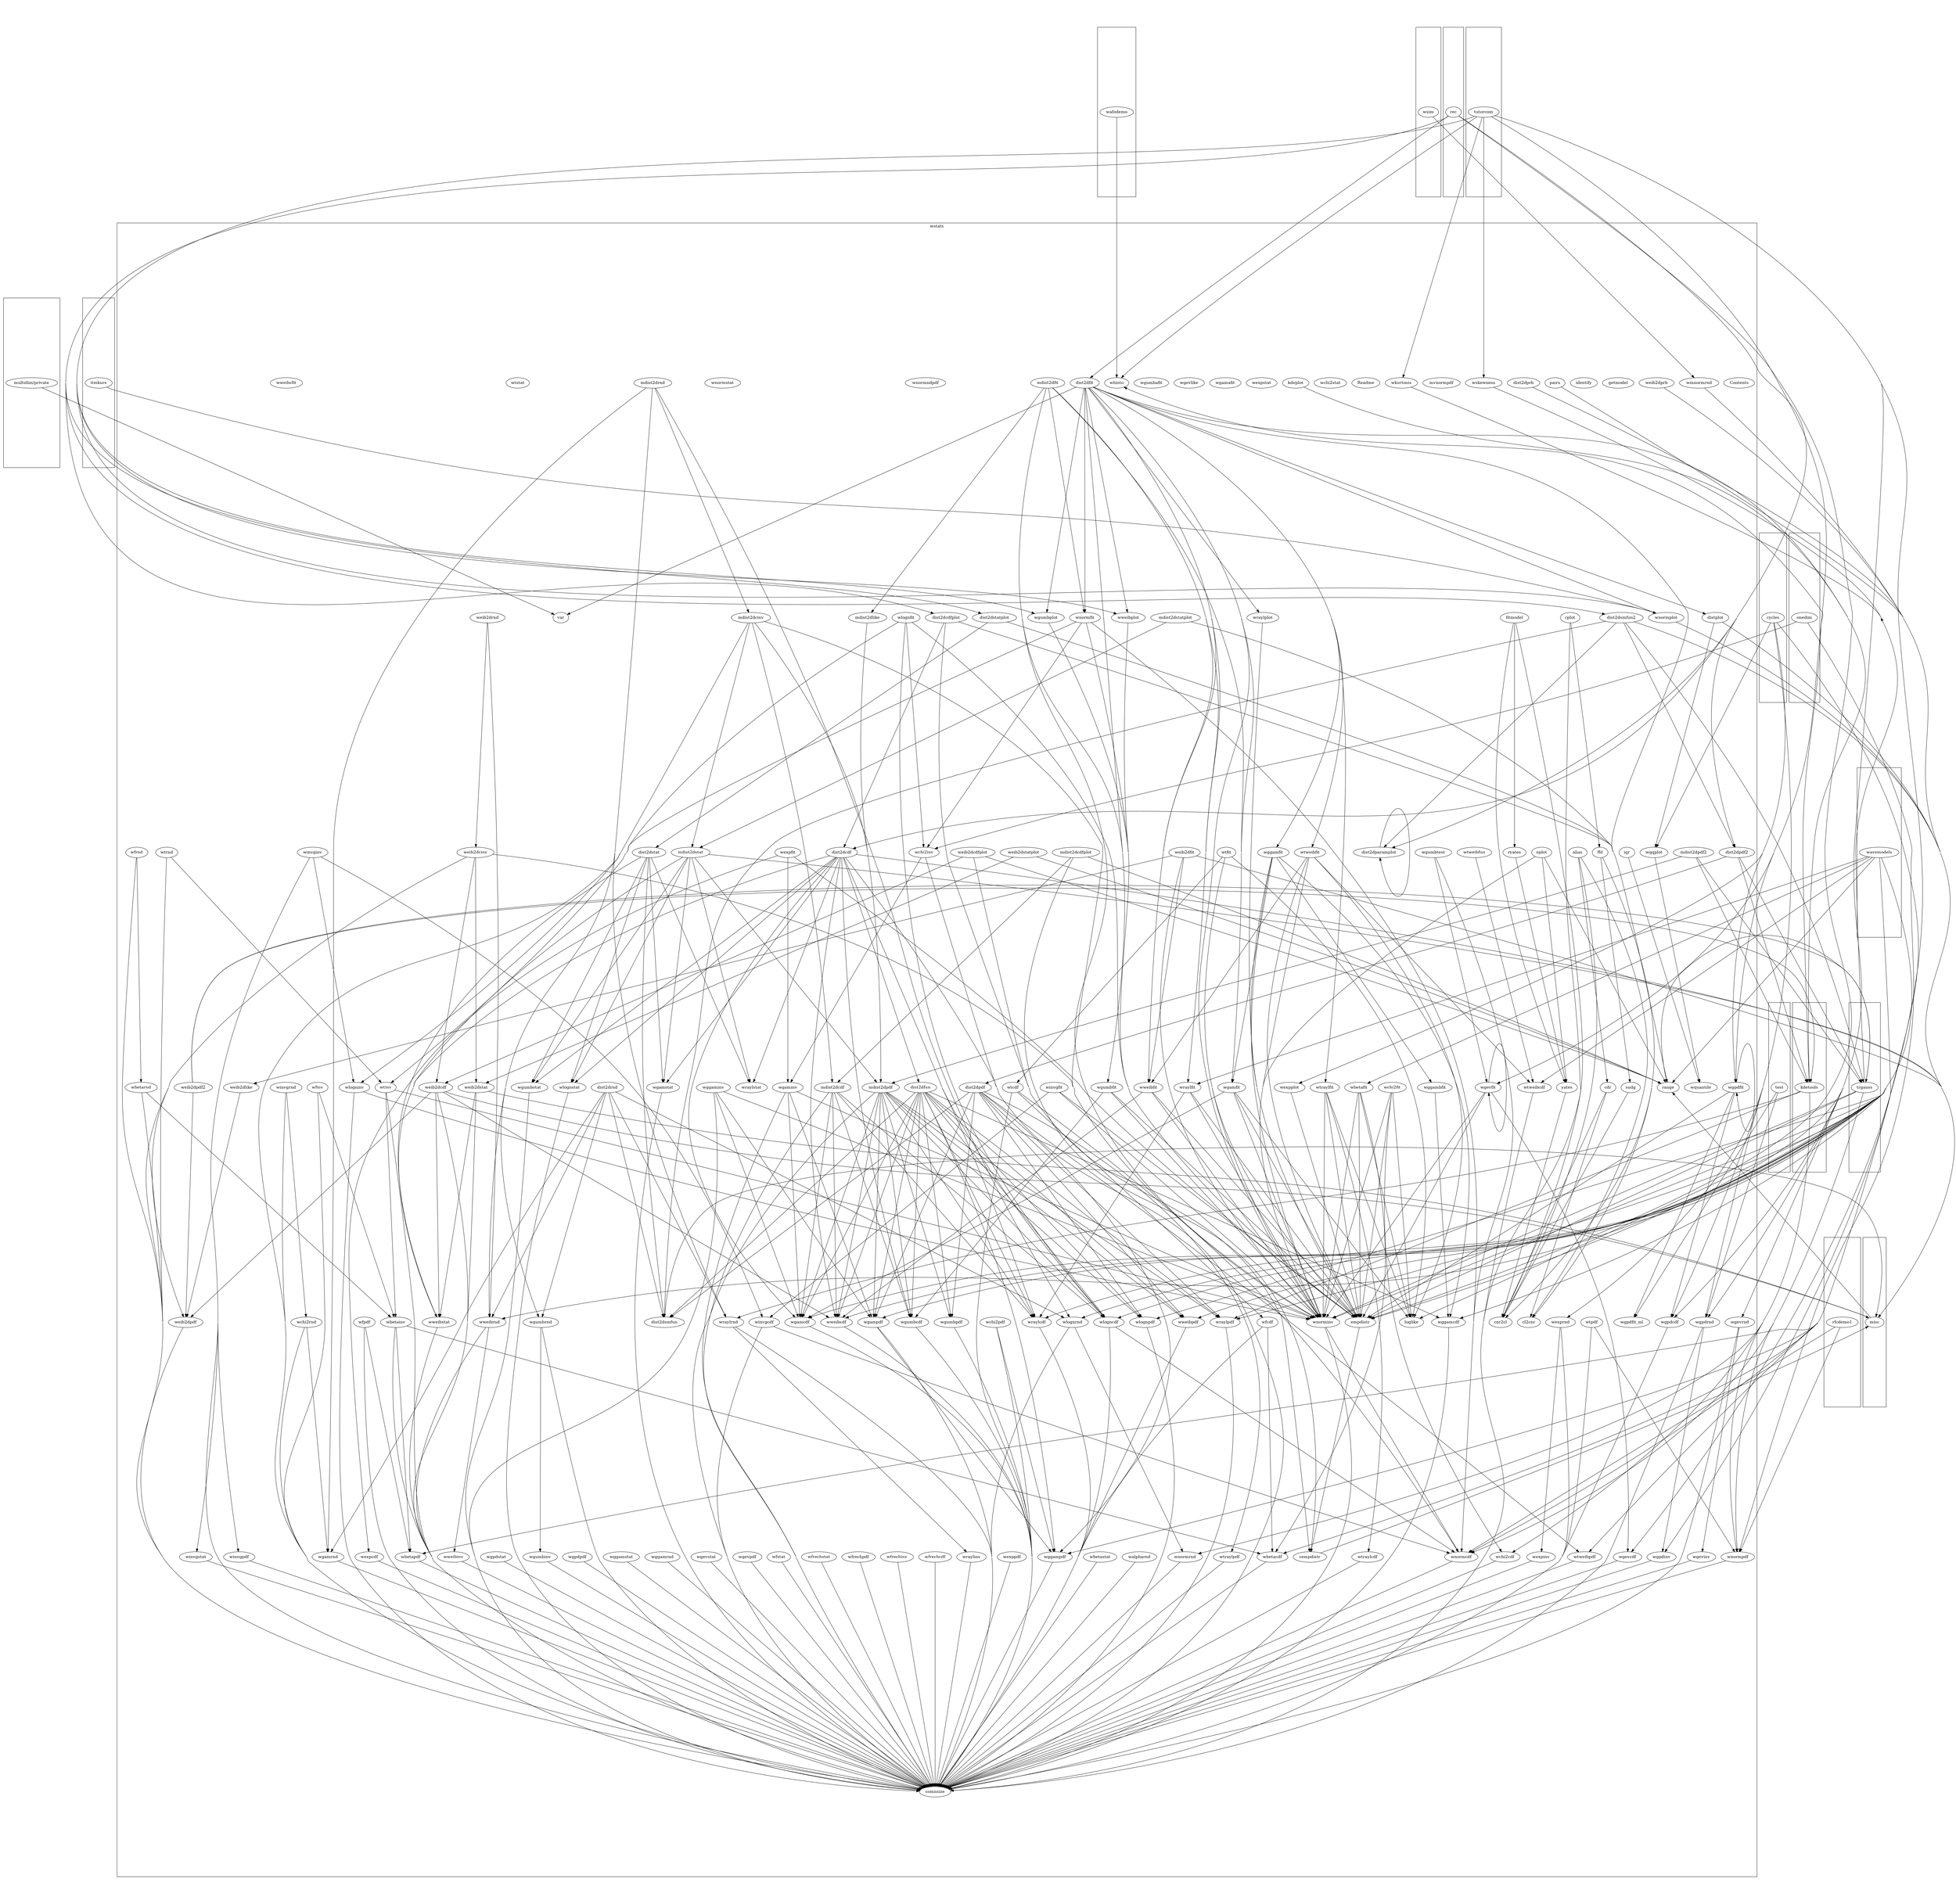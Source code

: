 /* Created by dotwrite for Matlab */
digraph dotwrite2 {
 size = "64.2577,64.2577";
 ratio = fill;
 concentrate = true;
 edge [constraint = true];
 subgraph cluster1 {
 URL = "../../wafo/cycles/graph.html";
1;
}
 subgraph cluster2 {
 URL = "../../wafo/cycles/test/graph.html";
2;
}
 subgraph cluster3 {
 URL = "../../wafo/kdetools/graph.html";
3;
}
 subgraph cluster4 {
 URL = "../../wafo/misc/graph.html";
4;
}
 subgraph cluster5 {
 URL = "../../wafo/multidim/private/graph.html";
5;
}
 subgraph cluster6 {
 URL = "../../wafo/onedim/graph.html";
6;
}
 subgraph cluster7 {
 URL = "../../wafo/papers/rec/graph.html";
7;
}
 subgraph cluster8 {
 URL = "../../wafo/papers/tutorcom/graph.html";
8;
}
 subgraph cluster9 {
 URL = "../../wafo/papers/wafodemo/graph.html";
9;
}
 subgraph cluster10 {
 URL = "../../wafo/trgauss/graph.html";
10;
}
 subgraph cluster11 {
 URL = "../../wafo/wavemodels/graph.html";
11;
}
 subgraph cluster12 {
 URL = "../../wafo/wdemos/itmkurs/graph.html";
12;
}
 subgraph cluster13 {
 URL = "../../wafo/wdemos/rfcdemo1/graph.html";
13;
}
 subgraph cluster14 {
 URL = "../../wafo/wsim/graph.html";
14;
}
 subgraph cluster15 {
 label = "wstats";
 URL = "index.html";
15;
16;
17;
18;
19;
20;
21;
22;
23;
24;
25;
26;
27;
28;
29;
30;
31;
32;
33;
34;
35;
36;
37;
38;
39;
40;
41;
42;
43;
44;
45;
46;
47;
48;
49;
50;
51;
52;
53;
54;
55;
56;
57;
58;
59;
60;
61;
62;
63;
64;
65;
66;
67;
68;
69;
70;
71;
72;
73;
74;
75;
76;
77;
78;
79;
80;
81;
82;
83;
84;
85;
86;
87;
88;
89;
90;
91;
92;
93;
94;
95;
96;
97;
98;
99;
100;
101;
102;
103;
104;
105;
106;
107;
108;
109;
110;
111;
112;
113;
114;
115;
116;
117;
118;
119;
120;
121;
122;
123;
124;
125;
126;
127;
128;
129;
130;
131;
132;
133;
134;
135;
136;
137;
138;
139;
140;
141;
142;
143;
144;
145;
146;
147;
148;
149;
150;
151;
152;
153;
154;
155;
156;
157;
158;
159;
160;
161;
162;
163;
164;
165;
166;
167;
168;
169;
170;
171;
172;
173;
174;
175;
176;
177;
178;
179;
180;
181;
182;
183;
184;
185;
186;
187;
188;
189;
190;
191;
192;
193;
194;
}
  1 -> 91;
  1 -> 92;
  1 -> 124;
  1 -> 125;
  1 -> 127;
  1 -> 129;
  1 -> 163;
  2 -> 126;
  2 -> 129;
  3 -> 70;
  3 -> 140;
  3 -> 159;
  3 -> 161;
  3 -> 168;
  3 -> 170;
  4 -> 58;
  5 -> 62;
  6 -> 72;
  6 -> 159;
  7 -> 23;
  7 -> 24;
  7 -> 25;
  7 -> 27;
  7 -> 29;
  7 -> 33;
  7 -> 35;
  7 -> 37;
  8 -> 37;
  8 -> 110;
  8 -> 111;
  8 -> 115;
  8 -> 124;
  8 -> 125;
  8 -> 129;
  8 -> 136;
  8 -> 140;
  8 -> 147;
  8 -> 160;
  8 -> 172;
  8 -> 191;
  9 -> 140;
  10 -> 37;
  10 -> 58;
  10 -> 147;
  10 -> 155;
  10 -> 157;
  10 -> 159;
  10 -> 172;
  11 -> 44;
  11 -> 58;
  11 -> 64;
  11 -> 65;
  11 -> 67;
  11 -> 104;
  11 -> 107;
  11 -> 118;
  11 -> 121;
  11 -> 148;
  11 -> 151;
  11 -> 152;
  11 -> 155;
  11 -> 157;
  11 -> 165;
  11 -> 166;
  11 -> 168;
  11 -> 182;
  11 -> 185;
  11 -> 186;
  11 -> 190;
  11 -> 192;
  12 -> 160;
  13 -> 155;
  13 -> 159;
  14 -> 154;
  15 -> 16;
  15 -> 18;
  15 -> 19;
  16 -> 18;
  16 -> 19;
  17 -> 4;
  22 -> 20;
  22 -> 38;
  23 -> 4;
  23 -> 20;
  23 -> 26;
  23 -> 104;
  23 -> 109;
  23 -> 132;
  23 -> 138;
  23 -> 148;
  23 -> 153;
  23 -> 165;
  23 -> 171;
  23 -> 186;
  23 -> 193;
  24 -> 17;
  24 -> 23;
  24 -> 58;
  25 -> 3;
  25 -> 36;
  25 -> 58;
  25 -> 62;
  25 -> 105;
  25 -> 119;
  25 -> 133;
  25 -> 136;
  25 -> 156;
  25 -> 157;
  25 -> 160;
  25 -> 166;
  25 -> 169;
  25 -> 178;
  25 -> 183;
  25 -> 188;
  25 -> 191;
  26 -> 32;
  26 -> 104;
  26 -> 107;
  26 -> 118;
  26 -> 121;
  26 -> 132;
  26 -> 135;
  26 -> 148;
  26 -> 151;
  26 -> 165;
  26 -> 168;
  26 -> 186;
  26 -> 190;
  27 -> 27;
  28 -> 32;
  28 -> 107;
  28 -> 121;
  28 -> 135;
  28 -> 151;
  28 -> 168;
  28 -> 179;
  28 -> 185;
  28 -> 190;
  29 -> 3;
  29 -> 10;
  29 -> 28;
  30 -> 4;
  31 -> 32;
  31 -> 108;
  31 -> 137;
  31 -> 152;
  31 -> 170;
  31 -> 192;
  32 -> 4;
  33 -> 4;
  33 -> 10;
  33 -> 27;
  33 -> 29;
  33 -> 32;
  34 -> 32;
  34 -> 109;
  34 -> 138;
  34 -> 153;
  34 -> 171;
  34 -> 193;
  35 -> 34;
  35 -> 58;
  36 -> 4;
  36 -> 163;
  37 -> 17;
  38 -> 18;
  38 -> 19;
  38 -> 61;
  39 -> 19;
  39 -> 60;
  39 -> 194;
  42 -> 164;
  43 -> 3;
  45 -> 20;
  45 -> 104;
  45 -> 132;
  45 -> 148;
  45 -> 165;
  45 -> 186;
  46 -> 17;
  46 -> 45;
  46 -> 58;
  47 -> 20;
  47 -> 45;
  47 -> 50;
  47 -> 53;
  47 -> 150;
  47 -> 157;
  48 -> 49;
  48 -> 105;
  48 -> 133;
  48 -> 156;
  48 -> 157;
  48 -> 166;
  48 -> 188;
  49 -> 50;
  50 -> 20;
  50 -> 104;
  50 -> 107;
  50 -> 132;
  50 -> 135;
  50 -> 148;
  50 -> 151;
  50 -> 165;
  50 -> 168;
  50 -> 186;
  50 -> 190;
  51 -> 3;
  51 -> 10;
  51 -> 50;
  52 -> 47;
  52 -> 108;
  52 -> 137;
  52 -> 152;
  52 -> 170;
  52 -> 192;
  53 -> 4;
  53 -> 50;
  53 -> 109;
  53 -> 138;
  53 -> 153;
  53 -> 171;
  53 -> 193;
  54 -> 53;
  54 -> 58;
  56 -> 58;
  56 -> 157;
  56 -> 194;
  57 -> 4;
  60 -> 194;
  61 -> 19;
  63 -> 20;
  64 -> 20;
  65 -> 37;
  65 -> 44;
  65 -> 64;
  65 -> 157;
  66 -> 20;
  66 -> 64;
  66 -> 67;
  67 -> 20;
  68 -> 20;
  68 -> 66;
  69 -> 20;
  70 -> 20;
  71 -> 37;
  71 -> 44;
  71 -> 70;
  71 -> 157;
  72 -> 20;
  72 -> 106;
  73 -> 20;
  73 -> 121;
  74 -> 20;
  74 -> 108;
  76 -> 4;
  76 -> 20;
  76 -> 81;
  76 -> 186;
  76 -> 193;
  77 -> 17;
  77 -> 58;
  77 -> 76;
  78 -> 20;
  78 -> 76;
  78 -> 81;
  78 -> 85;
  78 -> 157;
  79 -> 4;
  79 -> 80;
  79 -> 157;
  79 -> 188;
  80 -> 81;
  81 -> 20;
  82 -> 3;
  82 -> 10;
  82 -> 81;
  83 -> 4;
  84 -> 78;
  84 -> 192;
  85 -> 4;
  85 -> 20;
  85 -> 193;
  86 -> 58;
  86 -> 85;
  87 -> 20;
  88 -> 37;
  88 -> 87;
  88 -> 106;
  89 -> 20;
  90 -> 20;
  91 -> 37;
  92 -> 20;
  92 -> 89;
  94 -> 20;
  94 -> 64;
  95 -> 20;
  95 -> 66;
  96 -> 20;
  96 -> 67;
  97 -> 20;
  98 -> 20;
  99 -> 20;
  100 -> 20;
  101 -> 20;
  101 -> 68;
  102 -> 20;
  104 -> 20;
  105 -> 37;
  105 -> 44;
  105 -> 104;
  105 -> 157;
  106 -> 20;
  106 -> 104;
  106 -> 107;
  106 -> 157;
  107 -> 20;
  107 -> 121;
  108 -> 20;
  109 -> 20;
  110 -> 20;
  111 -> 37;
  111 -> 110;
  111 -> 111;
  111 -> 157;
  112 -> 20;
  114 -> 20;
  115 -> 20;
  115 -> 112;
  116 -> 20;
  117 -> 118;
  118 -> 20;
  119 -> 37;
  119 -> 105;
  119 -> 117;
  119 -> 118;
  119 -> 157;
  120 -> 20;
  120 -> 104;
  120 -> 107;
  120 -> 157;
  121 -> 20;
  122 -> 20;
  123 -> 20;
  124 -> 20;
  125 -> 37;
  125 -> 124;
  125 -> 125;
  125 -> 126;
  127 -> 20;
  128 -> 20;
  129 -> 20;
  129 -> 127;
  130 -> 20;
  132 -> 20;
  133 -> 37;
  133 -> 132;
  133 -> 157;
  134 -> 20;
  135 -> 20;
  136 -> 37;
  137 -> 20;
  137 -> 134;
  138 -> 20;
  139 -> 111;
  139 -> 155;
  141 -> 20;
  141 -> 155;
  142 -> 37;
  142 -> 141;
  142 -> 157;
  143 -> 20;
  143 -> 141;
  143 -> 144;
  143 -> 146;
  143 -> 150;
  144 -> 20;
  145 -> 20;
  145 -> 74;
  146 -> 20;
  148 -> 20;
  148 -> 155;
  149 -> 37;
  149 -> 72;
  149 -> 148;
  149 -> 175;
  150 -> 20;
  150 -> 157;
  151 -> 20;
  152 -> 20;
  152 -> 161;
  153 -> 20;
  154 -> 4;
  155 -> 20;
  156 -> 37;
  156 -> 72;
  156 -> 155;
  156 -> 175;
  157 -> 20;
  157 -> 155;
  159 -> 20;
  160 -> 4;
  161 -> 20;
  163 -> 164;
  165 -> 20;
  166 -> 37;
  166 -> 157;
  166 -> 165;
  167 -> 20;
  168 -> 20;
  169 -> 37;
  170 -> 20;
  170 -> 167;
  173 -> 20;
  173 -> 94;
  173 -> 155;
  174 -> 37;
  174 -> 44;
  174 -> 157;
  174 -> 173;
  175 -> 20;
  175 -> 66;
  175 -> 157;
  176 -> 20;
  176 -> 159;
  177 -> 20;
  178 -> 37;
  178 -> 44;
  178 -> 157;
  178 -> 177;
  179 -> 20;
  180 -> 20;
  180 -> 175;
  182 -> 20;
  183 -> 37;
  183 -> 44;
  183 -> 157;
  183 -> 182;
  183 -> 188;
  184 -> 182;
  185 -> 20;
  186 -> 20;
  188 -> 37;
  188 -> 157;
  188 -> 186;
  189 -> 20;
  190 -> 20;
  191 -> 37;
  192 -> 20;
  192 -> 189;
  193 -> 20;
  194 -> 19;

 1 [URL="../../wafo/cycles/graph.html",label="cycles"];
 2 [URL="../../wafo/cycles/test/graph.html",label="test"];
 3 [URL="../../wafo/kdetools/graph.html",label="kdetools"];
 4 [URL="../../wafo/misc/graph.html",label="misc"];
 5 [URL="../../wafo/multidim/private/graph.html",label="multidim/private"];
 6 [URL="../../wafo/onedim/graph.html",label="onedim"];
 7 [URL="../../wafo/papers/rec/graph.html",label="rec"];
 8 [URL="../../wafo/papers/tutorcom/graph.html",label="tutorcom"];
 9 [URL="../../wafo/papers/wafodemo/graph.html",label="wafodemo"];
 10 [URL="../../wafo/trgauss/graph.html",label="trgauss"];
 11 [URL="../../wafo/wavemodels/graph.html",label="wavemodels"];
 12 [URL="../../wafo/wdemos/itmkurs/graph.html",label="itmkurs"];
 13 [URL="../../wafo/wdemos/rfcdemo1/graph.html",label="rfcdemo1"];
 14 [URL="../../wafo/wsim/graph.html",label="wsim"];
 15 [URL="alias.html",label="alias"];
 16 [URL="cdr.html",label="cdr"];
 17 [URL="cempdistr.html",label="cempdistr"];
 18 [URL="cl2cnr.html",label="cl2cnr"];
 19 [URL="cnr2cl.html",label="cnr2cl"];
 20 [URL="comnsize.html",label="comnsize"];
 21 [URL="Contents.html",label="Contents"];
 22 [URL="cplot.html",label="cplot"];
 23 [URL="dist2dcdf.html",label="dist2dcdf"];
 24 [URL="dist2dcdfplot.html",label="dist2dcdfplot"];
 25 [URL="dist2dfit.html",label="dist2dfit"];
 26 [URL="dist2dfun.html",label="dist2dfun"];
 27 [URL="dist2dparamplot.html",label="dist2dparamplot"];
 28 [URL="dist2dpdf.html",label="dist2dpdf"];
 29 [URL="dist2dpdf2.html",label="dist2dpdf2"];
 30 [URL="dist2dprb.html",label="dist2dprb"];
 31 [URL="dist2drnd.html",label="dist2drnd"];
 32 [URL="dist2dsmfun.html",label="dist2dsmfun"];
 33 [URL="dist2dsmfun2.html",label="dist2dsmfun2"];
 34 [URL="dist2dstat.html",label="dist2dstat"];
 35 [URL="dist2dstatplot.html",label="dist2dstatplot"];
 36 [URL="distplot.html",label="distplot"];
 37 [URL="empdistr.html",label="empdistr"];
 38 [URL="ffd.html",label="ffd"];
 39 [URL="fitmodel.html",label="fitmodel"];
 40 [URL="getmodel.html",label="getmodel"];
 41 [URL="identify.html",label="identify"];
 42 [URL="iqr.html",label="iqr"];
 43 [URL="kdeplot.html",label="kdeplot"];
 44 [URL="loglike.html",label="loglike"];
 45 [URL="mdist2dcdf.html",label="mdist2dcdf"];
 46 [URL="mdist2dcdfplot.html",label="mdist2dcdfplot"];
 47 [URL="mdist2dcinv.html",label="mdist2dcinv"];
 48 [URL="mdist2dfit.html",label="mdist2dfit"];
 49 [URL="mdist2dlike.html",label="mdist2dlike"];
 50 [URL="mdist2dpdf.html",label="mdist2dpdf"];
 51 [URL="mdist2dpdf2.html",label="mdist2dpdf2"];
 52 [URL="mdist2drnd.html",label="mdist2drnd"];
 53 [URL="mdist2dstat.html",label="mdist2dstat"];
 54 [URL="mdist2dstatplot.html",label="mdist2dstatplot"];
 55 [URL="mvnormpdf.html",label="mvnormpdf"];
 56 [URL="nplot.html",label="nplot"];
 57 [URL="pairs.html",label="pairs"];
 58 [URL="range.html",label="range"];
 59 [URL="Readme.html",label="Readme"];
 60 [URL="ryates.html",label="ryates"];
 61 [URL="sudg.html",label="sudg"];
 62 [URL="var.html",label="var"];
 63 [URL="walpharnd.html",label="walpharnd"];
 64 [URL="wbetacdf.html",label="wbetacdf"];
 65 [URL="wbetafit.html",label="wbetafit"];
 66 [URL="wbetainv.html",label="wbetainv"];
 67 [URL="wbetapdf.html",label="wbetapdf"];
 68 [URL="wbetarnd.html",label="wbetarnd"];
 69 [URL="wbetastat.html",label="wbetastat"];
 70 [URL="wchi2cdf.html",label="wchi2cdf"];
 71 [URL="wchi2fit.html",label="wchi2fit"];
 72 [URL="wchi2inv.html",label="wchi2inv"];
 73 [URL="wchi2pdf.html",label="wchi2pdf"];
 74 [URL="wchi2rnd.html",label="wchi2rnd"];
 75 [URL="wchi2stat.html",label="wchi2stat"];
 76 [URL="weib2dcdf.html",label="weib2dcdf"];
 77 [URL="weib2dcdfplot.html",label="weib2dcdfplot"];
 78 [URL="weib2dcinv.html",label="weib2dcinv"];
 79 [URL="weib2dfit.html",label="weib2dfit"];
 80 [URL="weib2dlike.html",label="weib2dlike"];
 81 [URL="weib2dpdf.html",label="weib2dpdf"];
 82 [URL="weib2dpdf2.html",label="weib2dpdf2"];
 83 [URL="weib2dprb.html",label="weib2dprb"];
 84 [URL="weib2drnd.html",label="weib2drnd"];
 85 [URL="weib2dstat.html",label="weib2dstat"];
 86 [URL="weib2dstatplot.html",label="weib2dstatplot"];
 87 [URL="wexpcdf.html",label="wexpcdf"];
 88 [URL="wexpfit.html",label="wexpfit"];
 89 [URL="wexpinv.html",label="wexpinv"];
 90 [URL="wexppdf.html",label="wexppdf"];
 91 [URL="wexpplot.html",label="wexpplot"];
 92 [URL="wexprnd.html",label="wexprnd"];
 93 [URL="wexpstat.html",label="wexpstat"];
 94 [URL="wfcdf.html",label="wfcdf"];
 95 [URL="wfinv.html",label="wfinv"];
 96 [URL="wfpdf.html",label="wfpdf"];
 97 [URL="wfrechcdf.html",label="wfrechcdf"];
 98 [URL="wfrechinv.html",label="wfrechinv"];
 99 [URL="wfrechpdf.html",label="wfrechpdf"];
 100 [URL="wfrechstat.html",label="wfrechstat"];
 101 [URL="wfrnd.html",label="wfrnd"];
 102 [URL="wfstat.html",label="wfstat"];
 103 [URL="wgamafit.html",label="wgamafit"];
 104 [URL="wgamcdf.html",label="wgamcdf"];
 105 [URL="wgamfit.html",label="wgamfit"];
 106 [URL="wgaminv.html",label="wgaminv"];
 107 [URL="wgampdf.html",label="wgampdf"];
 108 [URL="wgamrnd.html",label="wgamrnd"];
 109 [URL="wgamstat.html",label="wgamstat"];
 110 [URL="wgevcdf.html",label="wgevcdf"];
 111 [URL="wgevfit.html",label="wgevfit"];
 112 [URL="wgevinv.html",label="wgevinv"];
 113 [URL="wgevlike.html",label="wgevlike"];
 114 [URL="wgevpdf.html",label="wgevpdf"];
 115 [URL="wgevrnd.html",label="wgevrnd"];
 116 [URL="wgevstat.html",label="wgevstat"];
 117 [URL="wggambfit.html",label="wggambfit"];
 118 [URL="wggamcdf.html",label="wggamcdf"];
 119 [URL="wggamfit.html",label="wggamfit"];
 120 [URL="wggaminv.html",label="wggaminv"];
 121 [URL="wggampdf.html",label="wggampdf"];
 122 [URL="wggamrnd.html",label="wggamrnd"];
 123 [URL="wggamstat.html",label="wggamstat"];
 124 [URL="wgpdcdf.html",label="wgpdcdf"];
 125 [URL="wgpdfit.html",label="wgpdfit"];
 126 [URL="wgpdfit_ml.html",label="wgpdfit_ml"];
 127 [URL="wgpdinv.html",label="wgpdinv"];
 128 [URL="wgpdpdf.html",label="wgpdpdf"];
 129 [URL="wgpdrnd.html",label="wgpdrnd"];
 130 [URL="wgpdstat.html",label="wgpdstat"];
 131 [URL="wgumbafit.html",label="wgumbafit"];
 132 [URL="wgumbcdf.html",label="wgumbcdf"];
 133 [URL="wgumbfit.html",label="wgumbfit"];
 134 [URL="wgumbinv.html",label="wgumbinv"];
 135 [URL="wgumbpdf.html",label="wgumbpdf"];
 136 [URL="wgumbplot.html",label="wgumbplot"];
 137 [URL="wgumbrnd.html",label="wgumbrnd"];
 138 [URL="wgumbstat.html",label="wgumbstat"];
 139 [URL="wgumbtest.html",label="wgumbtest"];
 140 [URL="whisto.html",label="whisto"];
 141 [URL="winvgcdf.html",label="winvgcdf"];
 142 [URL="winvgfit.html",label="winvgfit"];
 143 [URL="winvginv.html",label="winvginv"];
 144 [URL="winvgpdf.html",label="winvgpdf"];
 145 [URL="winvgrnd.html",label="winvgrnd"];
 146 [URL="winvgstat.html",label="winvgstat"];
 147 [URL="wkurtosis.html",label="wkurtosis"];
 148 [URL="wlogncdf.html",label="wlogncdf"];
 149 [URL="wlognfit.html",label="wlognfit"];
 150 [URL="wlogninv.html",label="wlogninv"];
 151 [URL="wlognpdf.html",label="wlognpdf"];
 152 [URL="wlognrnd.html",label="wlognrnd"];
 153 [URL="wlognstat.html",label="wlognstat"];
 154 [URL="wmnormrnd.html",label="wmnormrnd"];
 155 [URL="wnormcdf.html",label="wnormcdf"];
 156 [URL="wnormfit.html",label="wnormfit"];
 157 [URL="wnorminv.html",label="wnorminv"];
 158 [URL="wnormndpdf.html",label="wnormndpdf"];
 159 [URL="wnormpdf.html",label="wnormpdf"];
 160 [URL="wnormplot.html",label="wnormplot"];
 161 [URL="wnormrnd.html",label="wnormrnd"];
 162 [URL="wnormstat.html",label="wnormstat"];
 163 [URL="wqqplot.html",label="wqqplot"];
 164 [URL="wquantile.html",label="wquantile"];
 165 [URL="wraylcdf.html",label="wraylcdf"];
 166 [URL="wraylfit.html",label="wraylfit"];
 167 [URL="wraylinv.html",label="wraylinv"];
 168 [URL="wraylpdf.html",label="wraylpdf"];
 169 [URL="wraylplot.html",label="wraylplot"];
 170 [URL="wraylrnd.html",label="wraylrnd"];
 171 [URL="wraylstat.html",label="wraylstat"];
 172 [URL="wskewness.html",label="wskewness"];
 173 [URL="wtcdf.html",label="wtcdf"];
 174 [URL="wtfit.html",label="wtfit"];
 175 [URL="wtinv.html",label="wtinv"];
 176 [URL="wtpdf.html",label="wtpdf"];
 177 [URL="wtraylcdf.html",label="wtraylcdf"];
 178 [URL="wtraylfit.html",label="wtraylfit"];
 179 [URL="wtraylpdf.html",label="wtraylpdf"];
 180 [URL="wtrnd.html",label="wtrnd"];
 181 [URL="wtstat.html",label="wtstat"];
 182 [URL="wtweibcdf.html",label="wtweibcdf"];
 183 [URL="wtweibfit.html",label="wtweibfit"];
 184 [URL="wtweibfun.html",label="wtweibfun"];
 185 [URL="wtweibpdf.html",label="wtweibpdf"];
 186 [URL="wweibcdf.html",label="wweibcdf"];
 187 [URL="wweibcfit.html",label="wweibcfit"];
 188 [URL="wweibfit.html",label="wweibfit"];
 189 [URL="wweibinv.html",label="wweibinv"];
 190 [URL="wweibpdf.html",label="wweibpdf"];
 191 [URL="wweibplot.html",label="wweibplot"];
 192 [URL="wweibrnd.html",label="wweibrnd"];
 193 [URL="wweibstat.html",label="wweibstat"];
 194 [URL="yates.html",label="yates"];
}